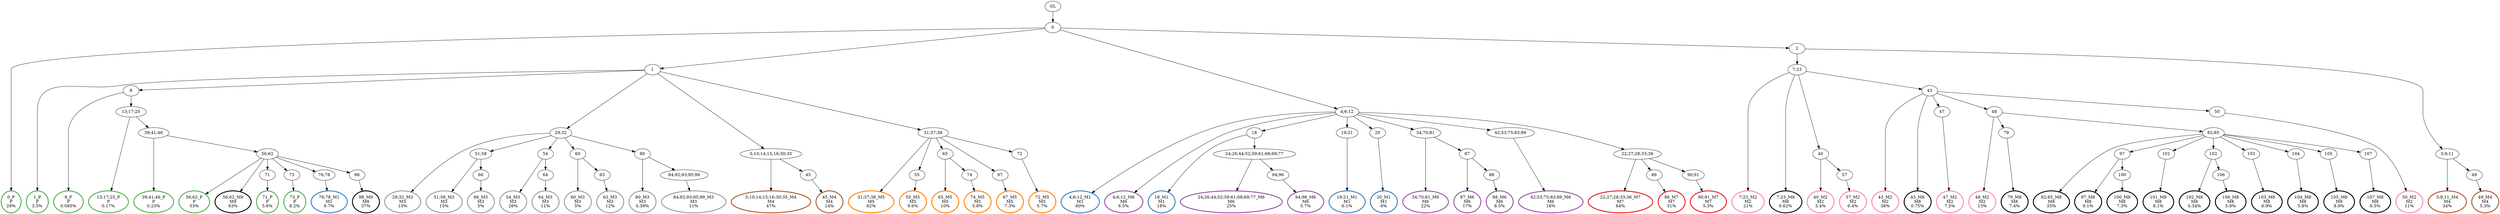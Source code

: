 digraph T {
	{
		rank=same
		123 [penwidth=3,colorscheme=set19,color=3,label="0_P\nP\n29%"]
		121 [penwidth=3,colorscheme=set19,color=3,label="1_P\nP\n3.5%"]
		119 [penwidth=3,colorscheme=set19,color=3,label="8_P\nP\n0.085%"]
		117 [penwidth=3,colorscheme=set19,color=3,label="13;17;25_P\nP\n0.17%"]
		115 [penwidth=3,colorscheme=set19,color=3,label="39;41;46_P\nP\n0.23%"]
		113 [penwidth=3,colorscheme=set19,color=3,label="56;62_P\nP\n53%"]
		111 [penwidth=3,colorscheme=set19,color=3,label="71_P\nP\n5.6%"]
		109 [penwidth=3,colorscheme=set19,color=3,label="73_P\nP\n8.2%"]
		107 [penwidth=3,colorscheme=set19,color=2,label="76;78_M1\nM1\n9.7%"]
		105 [penwidth=3,colorscheme=set19,color=2,label="4;6;12_M1\nM1\n60%"]
		103 [penwidth=3,colorscheme=set19,color=2,label="18_M1\nM1\n18%"]
		101 [penwidth=3,colorscheme=set19,color=2,label="19;21_M1\nM1\n6.1%"]
		99 [penwidth=3,colorscheme=set19,color=2,label="20_M1\nM1\n6%"]
		96 [penwidth=3,colorscheme=set19,color=8,label="7;23_M2\nM2\n21%"]
		94 [penwidth=3,colorscheme=set19,color=8,label="40_M2\nM2\n3.4%"]
		92 [penwidth=3,colorscheme=set19,color=8,label="57_M2\nM2\n6.4%"]
		90 [penwidth=3,colorscheme=set19,color=8,label="43_M2\nM2\n38%"]
		88 [penwidth=3,colorscheme=set19,color=8,label="47_M2\nM2\n7.5%"]
		86 [penwidth=3,colorscheme=set19,color=8,label="48_M2\nM2\n13%"]
		84 [penwidth=3,colorscheme=set19,color=8,label="50_M2\nM2\n11%"]
		82 [penwidth=3,colorscheme=set19,color=9,label="29;32_M3\nM3\n13%"]
		80 [penwidth=3,colorscheme=set19,color=9,label="51;58_M3\nM3\n15%"]
		78 [penwidth=3,colorscheme=set19,color=9,label="66_M3\nM3\n5%"]
		76 [penwidth=3,colorscheme=set19,color=9,label="54_M3\nM3\n26%"]
		74 [penwidth=3,colorscheme=set19,color=9,label="64_M3\nM3\n11%"]
		72 [penwidth=3,colorscheme=set19,color=9,label="60_M3\nM3\n5%"]
		70 [penwidth=3,colorscheme=set19,color=9,label="63_M3\nM3\n12%"]
		68 [penwidth=3,colorscheme=set19,color=9,label="80_M3\nM3\n0.39%"]
		66 [penwidth=3,colorscheme=set19,color=9,label="84;92;93;95;99_M3\nM3\n11%"]
		64 [penwidth=3,colorscheme=set19,color=7,label="5;10;14;15;16;30;35_M4\nM4\n47%"]
		62 [penwidth=3,colorscheme=set19,color=7,label="45_M4\nM4\n14%"]
		60 [penwidth=3,colorscheme=set19,color=7,label="3;9;11_M4\nM4\n34%"]
		58 [penwidth=3,colorscheme=set19,color=7,label="49_M4\nM4\n5.3%"]
		56 [penwidth=3,colorscheme=set19,color=5,label="31;37;38_M5\nM5\n62%"]
		54 [penwidth=3,colorscheme=set19,color=5,label="55_M5\nM5\n9.6%"]
		52 [penwidth=3,colorscheme=set19,color=5,label="65_M5\nM5\n10%"]
		50 [penwidth=3,colorscheme=set19,color=5,label="74_M5\nM5\n5.8%"]
		48 [penwidth=3,colorscheme=set19,color=5,label="67_M5\nM5\n7.3%"]
		46 [penwidth=3,colorscheme=set19,color=5,label="72_M5\nM5\n5.7%"]
		45 [penwidth=3,colorscheme=set19,color=4,label="4;6;12_M6\nM6\n6.5%"]
		43 [penwidth=3,colorscheme=set19,color=4,label="24;26;44;52;59;61;68;69;77_M6\nM6\n25%"]
		41 [penwidth=3,colorscheme=set19,color=4,label="94;96_M6\nM6\n5.7%"]
		39 [penwidth=3,colorscheme=set19,color=4,label="34;70;81_M6\nM6\n22%"]
		37 [penwidth=3,colorscheme=set19,color=4,label="87_M6\nM6\n17%"]
		35 [penwidth=3,colorscheme=set19,color=4,label="88_M6\nM6\n8.5%"]
		33 [penwidth=3,colorscheme=set19,color=4,label="42;53;75;83;89_M6\nM6\n16%"]
		31 [penwidth=3,colorscheme=set19,color=1,label="22;27;28;33;36_M7\nM7\n64%"]
		29 [penwidth=3,colorscheme=set19,color=1,label="86_M7\nM7\n31%"]
		27 [penwidth=3,colorscheme=set19,color=1,label="90;91_M7\nM7\n5.3%"]
		26 [penwidth=3,colorscheme=set19,color=10,label="7;23_M8\nM8\n0.62%"]
		25 [penwidth=3,colorscheme=set19,color=10,label="43_M8\nM8\n0.75%"]
		23 [penwidth=3,colorscheme=set19,color=10,label="79_M8\nM8\n7.4%"]
		21 [penwidth=3,colorscheme=set19,color=10,label="82;85_M8\nM8\n33%"]
		19 [penwidth=3,colorscheme=set19,color=10,label="97_M8\nM8\n9.1%"]
		17 [penwidth=3,colorscheme=set19,color=10,label="100_M8\nM8\n7.3%"]
		15 [penwidth=3,colorscheme=set19,color=10,label="101_M8\nM8\n8.1%"]
		13 [penwidth=3,colorscheme=set19,color=10,label="102_M8\nM8\n0.34%"]
		11 [penwidth=3,colorscheme=set19,color=10,label="106_M8\nM8\n5.9%"]
		9 [penwidth=3,colorscheme=set19,color=10,label="103_M8\nM8\n6.9%"]
		7 [penwidth=3,colorscheme=set19,color=10,label="104_M8\nM8\n5.8%"]
		5 [penwidth=3,colorscheme=set19,color=10,label="105_M8\nM8\n8.9%"]
		3 [penwidth=3,colorscheme=set19,color=10,label="107_M8\nM8\n6.5%"]
		2 [penwidth=3,colorscheme=set19,color=10,label="56;62_M9\nM9\n63%"]
		0 [penwidth=3,colorscheme=set19,color=10,label="98_M9\nM9\n37%"]
	}
	125 [label="GL"]
	124 [label="0"]
	122 [label="1"]
	120 [label="8"]
	118 [label="13;17;25"]
	116 [label="39;41;46"]
	114 [label="56;62"]
	112 [label="71"]
	110 [label="73"]
	108 [label="76;78"]
	106 [label="4;6;12"]
	104 [label="18"]
	102 [label="19;21"]
	100 [label="20"]
	98 [label="2"]
	97 [label="7;23"]
	95 [label="40"]
	93 [label="57"]
	91 [label="43"]
	89 [label="47"]
	87 [label="48"]
	85 [label="50"]
	83 [label="29;32"]
	81 [label="51;58"]
	79 [label="66"]
	77 [label="54"]
	75 [label="64"]
	73 [label="60"]
	71 [label="63"]
	69 [label="80"]
	67 [label="84;92;93;95;99"]
	65 [label="5;10;14;15;16;30;35"]
	63 [label="45"]
	61 [label="3;9;11"]
	59 [label="49"]
	57 [label="31;37;38"]
	55 [label="55"]
	53 [label="65"]
	51 [label="74"]
	49 [label="67"]
	47 [label="72"]
	44 [label="24;26;44;52;59;61;68;69;77"]
	42 [label="94;96"]
	40 [label="34;70;81"]
	38 [label="87"]
	36 [label="88"]
	34 [label="42;53;75;83;89"]
	32 [label="22;27;28;33;36"]
	30 [label="86"]
	28 [label="90;91"]
	24 [label="79"]
	22 [label="82;85"]
	20 [label="97"]
	18 [label="100"]
	16 [label="101"]
	14 [label="102"]
	12 [label="106"]
	10 [label="103"]
	8 [label="104"]
	6 [label="105"]
	4 [label="107"]
	1 [label="98"]
	125 -> 124
	124 -> 123
	124 -> 122
	124 -> 106
	124 -> 98
	122 -> 121
	122 -> 120
	122 -> 83
	122 -> 65
	122 -> 57
	120 -> 119
	120 -> 118
	118 -> 117
	118 -> 116
	116 -> 115
	116 -> 114
	114 -> 113
	114 -> 112
	114 -> 110
	114 -> 108
	114 -> 2
	114 -> 1
	112 -> 111
	110 -> 109
	108 -> 107
	106 -> 105
	106 -> 104
	106 -> 102
	106 -> 100
	106 -> 45
	106 -> 40
	106 -> 34
	106 -> 32
	104 -> 103
	104 -> 44
	102 -> 101
	100 -> 99
	98 -> 97
	98 -> 61
	97 -> 96
	97 -> 95
	97 -> 91
	97 -> 26
	95 -> 94
	95 -> 93
	93 -> 92
	91 -> 90
	91 -> 89
	91 -> 87
	91 -> 85
	91 -> 25
	89 -> 88
	87 -> 86
	87 -> 24
	87 -> 22
	85 -> 84
	83 -> 82
	83 -> 81
	83 -> 77
	83 -> 73
	83 -> 69
	81 -> 80
	81 -> 79
	79 -> 78
	77 -> 76
	77 -> 75
	75 -> 74
	73 -> 72
	73 -> 71
	71 -> 70
	69 -> 68
	69 -> 67
	67 -> 66
	65 -> 64
	65 -> 63
	63 -> 62
	61 -> 60
	61 -> 59
	59 -> 58
	57 -> 56
	57 -> 55
	57 -> 53
	57 -> 49
	57 -> 47
	55 -> 54
	53 -> 52
	53 -> 51
	51 -> 50
	49 -> 48
	47 -> 46
	44 -> 43
	44 -> 42
	42 -> 41
	40 -> 39
	40 -> 38
	38 -> 37
	38 -> 36
	36 -> 35
	34 -> 33
	32 -> 31
	32 -> 30
	32 -> 28
	30 -> 29
	28 -> 27
	24 -> 23
	22 -> 21
	22 -> 20
	22 -> 16
	22 -> 14
	22 -> 10
	22 -> 8
	22 -> 6
	22 -> 4
	20 -> 19
	20 -> 18
	18 -> 17
	16 -> 15
	14 -> 13
	14 -> 12
	12 -> 11
	10 -> 9
	8 -> 7
	6 -> 5
	4 -> 3
	1 -> 0
}
